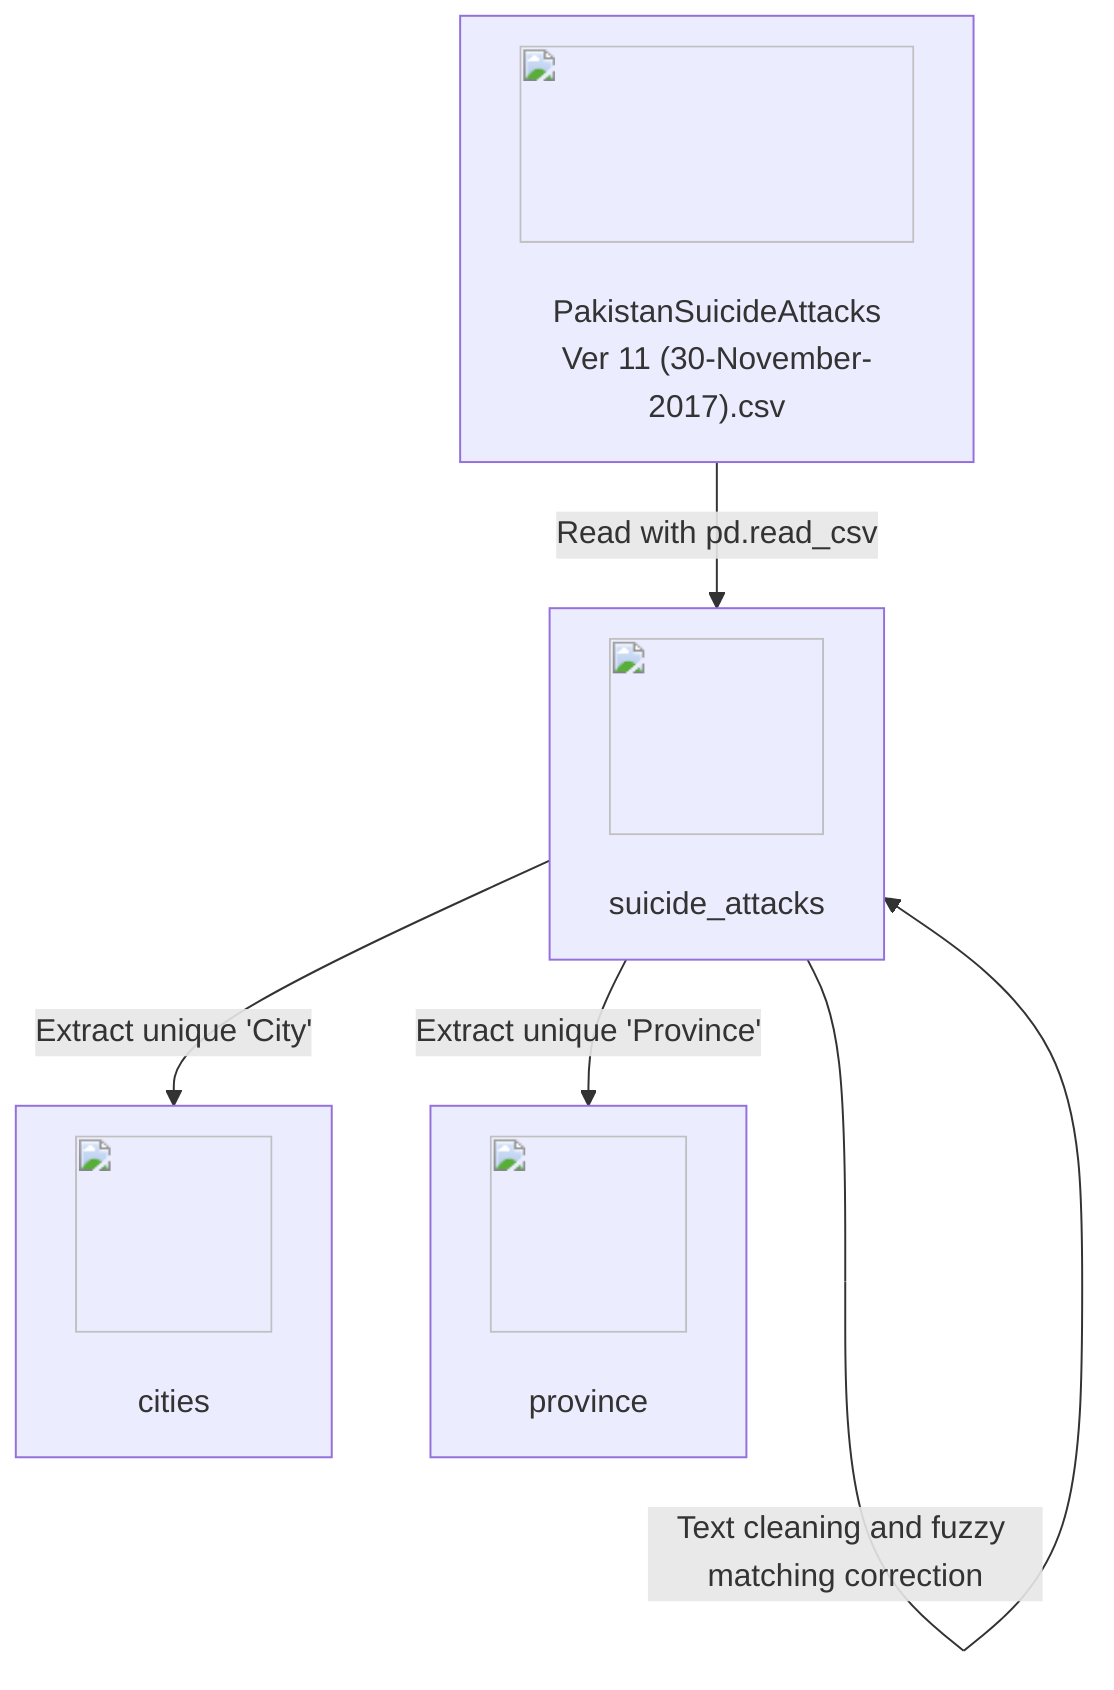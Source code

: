 flowchart TD
    %% Nodes
    A["<img src='icons/file.svg' width=100 height=100/> <br/> PakistanSuicideAttacks Ver 11 (30-November-2017).csv"] 
    %% Represents the original data source file
    
    B["<img src='icons/table.svg' width=100 height=100/> <br/> suicide_attacks"]
    %% DataFrame containing the loaded dataset of suicide attacks

    C["<img src='icons/column_split.svg' width=100 height=100/> <br/> cities"]
    %% Array of unique city names extracted from the 'City' column in the dataset
    
    D["<img src='icons/column_split.svg' width=100 height=100/> <br/> province"]
    %% Array of unique province names extracted from the 'Province' column in the dataset
    
    %% Edges
    A -->|Read with pd.read_csv| B
    %% DataSource to DataFrame creation
    
    B -->|Extract unique 'City'| C
    %% Extract city names to cities array
    
    B -->|Extract unique 'Province'| D
    %% Extract province names to province array
    
    B -->|Text cleaning and fuzzy matching correction| B
    %% Internal processing within suicide_attacks for cleaning and correcting data